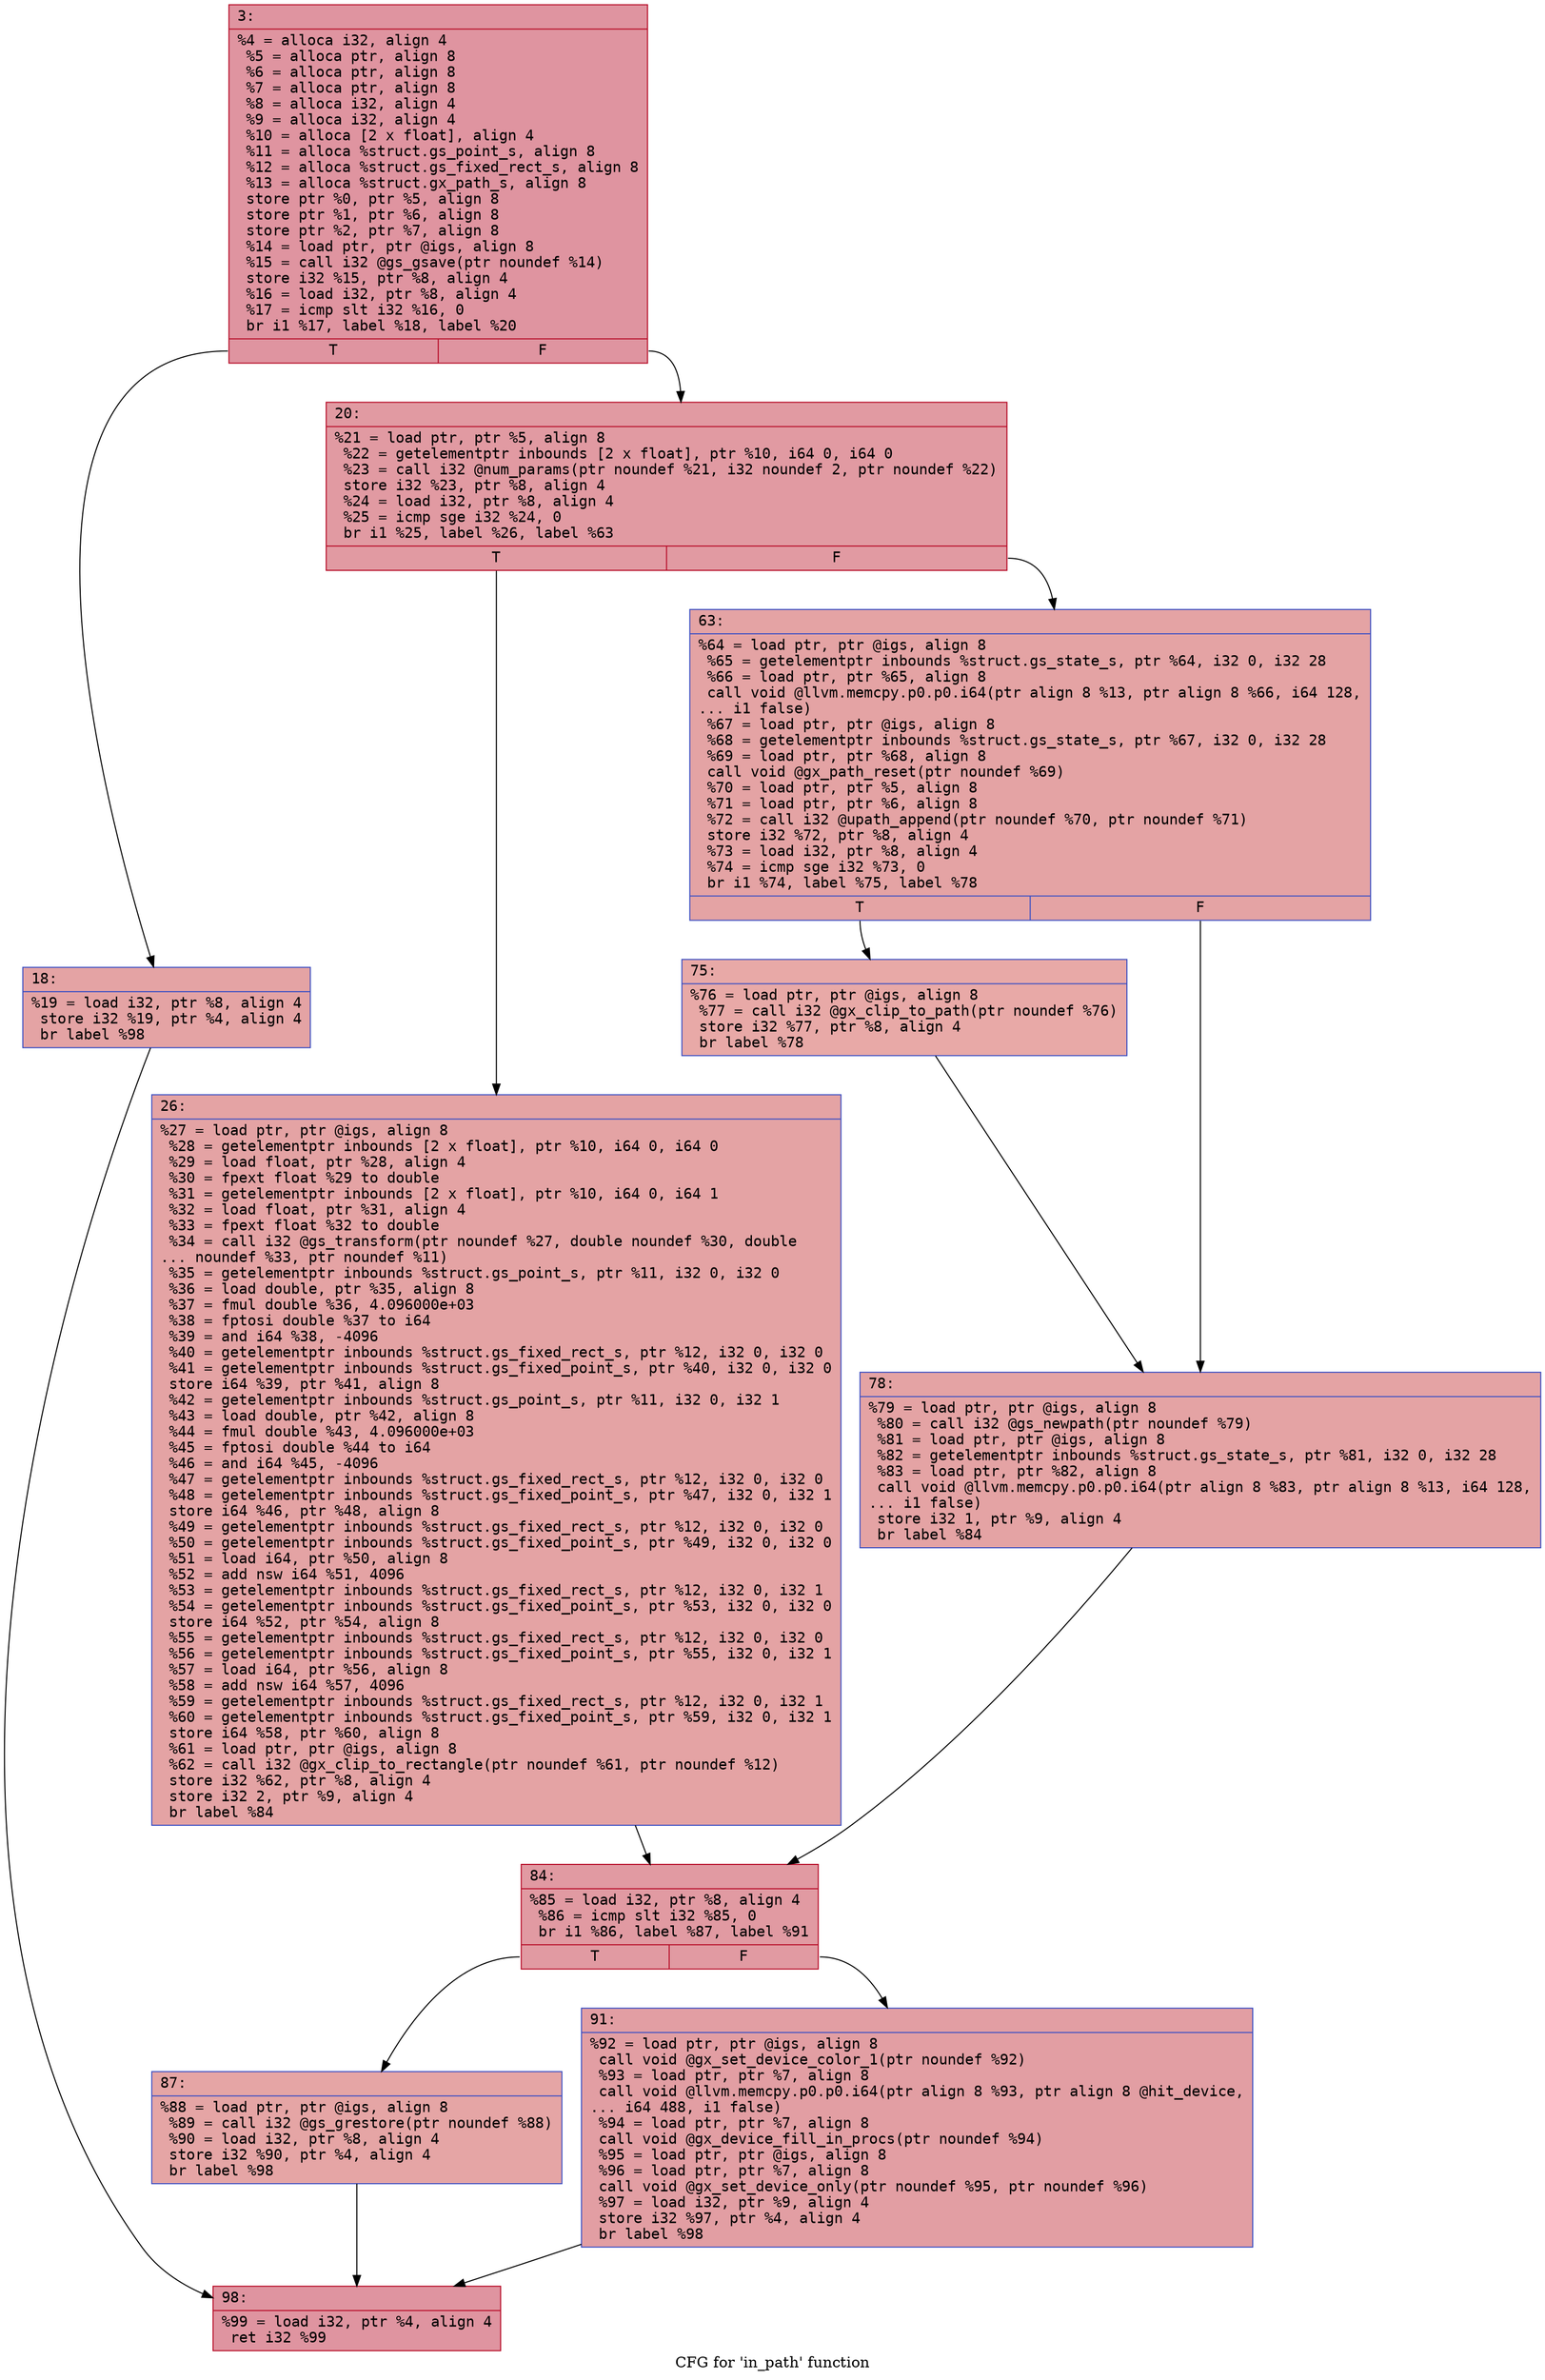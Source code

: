 digraph "CFG for 'in_path' function" {
	label="CFG for 'in_path' function";

	Node0x600003a87660 [shape=record,color="#b70d28ff", style=filled, fillcolor="#b70d2870" fontname="Courier",label="{3:\l|  %4 = alloca i32, align 4\l  %5 = alloca ptr, align 8\l  %6 = alloca ptr, align 8\l  %7 = alloca ptr, align 8\l  %8 = alloca i32, align 4\l  %9 = alloca i32, align 4\l  %10 = alloca [2 x float], align 4\l  %11 = alloca %struct.gs_point_s, align 8\l  %12 = alloca %struct.gs_fixed_rect_s, align 8\l  %13 = alloca %struct.gx_path_s, align 8\l  store ptr %0, ptr %5, align 8\l  store ptr %1, ptr %6, align 8\l  store ptr %2, ptr %7, align 8\l  %14 = load ptr, ptr @igs, align 8\l  %15 = call i32 @gs_gsave(ptr noundef %14)\l  store i32 %15, ptr %8, align 4\l  %16 = load i32, ptr %8, align 4\l  %17 = icmp slt i32 %16, 0\l  br i1 %17, label %18, label %20\l|{<s0>T|<s1>F}}"];
	Node0x600003a87660:s0 -> Node0x600003a876b0[tooltip="3 -> 18\nProbability 37.50%" ];
	Node0x600003a87660:s1 -> Node0x600003a87700[tooltip="3 -> 20\nProbability 62.50%" ];
	Node0x600003a876b0 [shape=record,color="#3d50c3ff", style=filled, fillcolor="#c32e3170" fontname="Courier",label="{18:\l|  %19 = load i32, ptr %8, align 4\l  store i32 %19, ptr %4, align 4\l  br label %98\l}"];
	Node0x600003a876b0 -> Node0x600003a87980[tooltip="18 -> 98\nProbability 100.00%" ];
	Node0x600003a87700 [shape=record,color="#b70d28ff", style=filled, fillcolor="#bb1b2c70" fontname="Courier",label="{20:\l|  %21 = load ptr, ptr %5, align 8\l  %22 = getelementptr inbounds [2 x float], ptr %10, i64 0, i64 0\l  %23 = call i32 @num_params(ptr noundef %21, i32 noundef 2, ptr noundef %22)\l  store i32 %23, ptr %8, align 4\l  %24 = load i32, ptr %8, align 4\l  %25 = icmp sge i32 %24, 0\l  br i1 %25, label %26, label %63\l|{<s0>T|<s1>F}}"];
	Node0x600003a87700:s0 -> Node0x600003a87750[tooltip="20 -> 26\nProbability 50.00%" ];
	Node0x600003a87700:s1 -> Node0x600003a877a0[tooltip="20 -> 63\nProbability 50.00%" ];
	Node0x600003a87750 [shape=record,color="#3d50c3ff", style=filled, fillcolor="#c32e3170" fontname="Courier",label="{26:\l|  %27 = load ptr, ptr @igs, align 8\l  %28 = getelementptr inbounds [2 x float], ptr %10, i64 0, i64 0\l  %29 = load float, ptr %28, align 4\l  %30 = fpext float %29 to double\l  %31 = getelementptr inbounds [2 x float], ptr %10, i64 0, i64 1\l  %32 = load float, ptr %31, align 4\l  %33 = fpext float %32 to double\l  %34 = call i32 @gs_transform(ptr noundef %27, double noundef %30, double\l... noundef %33, ptr noundef %11)\l  %35 = getelementptr inbounds %struct.gs_point_s, ptr %11, i32 0, i32 0\l  %36 = load double, ptr %35, align 8\l  %37 = fmul double %36, 4.096000e+03\l  %38 = fptosi double %37 to i64\l  %39 = and i64 %38, -4096\l  %40 = getelementptr inbounds %struct.gs_fixed_rect_s, ptr %12, i32 0, i32 0\l  %41 = getelementptr inbounds %struct.gs_fixed_point_s, ptr %40, i32 0, i32 0\l  store i64 %39, ptr %41, align 8\l  %42 = getelementptr inbounds %struct.gs_point_s, ptr %11, i32 0, i32 1\l  %43 = load double, ptr %42, align 8\l  %44 = fmul double %43, 4.096000e+03\l  %45 = fptosi double %44 to i64\l  %46 = and i64 %45, -4096\l  %47 = getelementptr inbounds %struct.gs_fixed_rect_s, ptr %12, i32 0, i32 0\l  %48 = getelementptr inbounds %struct.gs_fixed_point_s, ptr %47, i32 0, i32 1\l  store i64 %46, ptr %48, align 8\l  %49 = getelementptr inbounds %struct.gs_fixed_rect_s, ptr %12, i32 0, i32 0\l  %50 = getelementptr inbounds %struct.gs_fixed_point_s, ptr %49, i32 0, i32 0\l  %51 = load i64, ptr %50, align 8\l  %52 = add nsw i64 %51, 4096\l  %53 = getelementptr inbounds %struct.gs_fixed_rect_s, ptr %12, i32 0, i32 1\l  %54 = getelementptr inbounds %struct.gs_fixed_point_s, ptr %53, i32 0, i32 0\l  store i64 %52, ptr %54, align 8\l  %55 = getelementptr inbounds %struct.gs_fixed_rect_s, ptr %12, i32 0, i32 0\l  %56 = getelementptr inbounds %struct.gs_fixed_point_s, ptr %55, i32 0, i32 1\l  %57 = load i64, ptr %56, align 8\l  %58 = add nsw i64 %57, 4096\l  %59 = getelementptr inbounds %struct.gs_fixed_rect_s, ptr %12, i32 0, i32 1\l  %60 = getelementptr inbounds %struct.gs_fixed_point_s, ptr %59, i32 0, i32 1\l  store i64 %58, ptr %60, align 8\l  %61 = load ptr, ptr @igs, align 8\l  %62 = call i32 @gx_clip_to_rectangle(ptr noundef %61, ptr noundef %12)\l  store i32 %62, ptr %8, align 4\l  store i32 2, ptr %9, align 4\l  br label %84\l}"];
	Node0x600003a87750 -> Node0x600003a87890[tooltip="26 -> 84\nProbability 100.00%" ];
	Node0x600003a877a0 [shape=record,color="#3d50c3ff", style=filled, fillcolor="#c32e3170" fontname="Courier",label="{63:\l|  %64 = load ptr, ptr @igs, align 8\l  %65 = getelementptr inbounds %struct.gs_state_s, ptr %64, i32 0, i32 28\l  %66 = load ptr, ptr %65, align 8\l  call void @llvm.memcpy.p0.p0.i64(ptr align 8 %13, ptr align 8 %66, i64 128,\l... i1 false)\l  %67 = load ptr, ptr @igs, align 8\l  %68 = getelementptr inbounds %struct.gs_state_s, ptr %67, i32 0, i32 28\l  %69 = load ptr, ptr %68, align 8\l  call void @gx_path_reset(ptr noundef %69)\l  %70 = load ptr, ptr %5, align 8\l  %71 = load ptr, ptr %6, align 8\l  %72 = call i32 @upath_append(ptr noundef %70, ptr noundef %71)\l  store i32 %72, ptr %8, align 4\l  %73 = load i32, ptr %8, align 4\l  %74 = icmp sge i32 %73, 0\l  br i1 %74, label %75, label %78\l|{<s0>T|<s1>F}}"];
	Node0x600003a877a0:s0 -> Node0x600003a877f0[tooltip="63 -> 75\nProbability 50.00%" ];
	Node0x600003a877a0:s1 -> Node0x600003a87840[tooltip="63 -> 78\nProbability 50.00%" ];
	Node0x600003a877f0 [shape=record,color="#3d50c3ff", style=filled, fillcolor="#ca3b3770" fontname="Courier",label="{75:\l|  %76 = load ptr, ptr @igs, align 8\l  %77 = call i32 @gx_clip_to_path(ptr noundef %76)\l  store i32 %77, ptr %8, align 4\l  br label %78\l}"];
	Node0x600003a877f0 -> Node0x600003a87840[tooltip="75 -> 78\nProbability 100.00%" ];
	Node0x600003a87840 [shape=record,color="#3d50c3ff", style=filled, fillcolor="#c32e3170" fontname="Courier",label="{78:\l|  %79 = load ptr, ptr @igs, align 8\l  %80 = call i32 @gs_newpath(ptr noundef %79)\l  %81 = load ptr, ptr @igs, align 8\l  %82 = getelementptr inbounds %struct.gs_state_s, ptr %81, i32 0, i32 28\l  %83 = load ptr, ptr %82, align 8\l  call void @llvm.memcpy.p0.p0.i64(ptr align 8 %83, ptr align 8 %13, i64 128,\l... i1 false)\l  store i32 1, ptr %9, align 4\l  br label %84\l}"];
	Node0x600003a87840 -> Node0x600003a87890[tooltip="78 -> 84\nProbability 100.00%" ];
	Node0x600003a87890 [shape=record,color="#b70d28ff", style=filled, fillcolor="#bb1b2c70" fontname="Courier",label="{84:\l|  %85 = load i32, ptr %8, align 4\l  %86 = icmp slt i32 %85, 0\l  br i1 %86, label %87, label %91\l|{<s0>T|<s1>F}}"];
	Node0x600003a87890:s0 -> Node0x600003a878e0[tooltip="84 -> 87\nProbability 37.50%" ];
	Node0x600003a87890:s1 -> Node0x600003a87930[tooltip="84 -> 91\nProbability 62.50%" ];
	Node0x600003a878e0 [shape=record,color="#3d50c3ff", style=filled, fillcolor="#c5333470" fontname="Courier",label="{87:\l|  %88 = load ptr, ptr @igs, align 8\l  %89 = call i32 @gs_grestore(ptr noundef %88)\l  %90 = load i32, ptr %8, align 4\l  store i32 %90, ptr %4, align 4\l  br label %98\l}"];
	Node0x600003a878e0 -> Node0x600003a87980[tooltip="87 -> 98\nProbability 100.00%" ];
	Node0x600003a87930 [shape=record,color="#3d50c3ff", style=filled, fillcolor="#be242e70" fontname="Courier",label="{91:\l|  %92 = load ptr, ptr @igs, align 8\l  call void @gx_set_device_color_1(ptr noundef %92)\l  %93 = load ptr, ptr %7, align 8\l  call void @llvm.memcpy.p0.p0.i64(ptr align 8 %93, ptr align 8 @hit_device,\l... i64 488, i1 false)\l  %94 = load ptr, ptr %7, align 8\l  call void @gx_device_fill_in_procs(ptr noundef %94)\l  %95 = load ptr, ptr @igs, align 8\l  %96 = load ptr, ptr %7, align 8\l  call void @gx_set_device_only(ptr noundef %95, ptr noundef %96)\l  %97 = load i32, ptr %9, align 4\l  store i32 %97, ptr %4, align 4\l  br label %98\l}"];
	Node0x600003a87930 -> Node0x600003a87980[tooltip="91 -> 98\nProbability 100.00%" ];
	Node0x600003a87980 [shape=record,color="#b70d28ff", style=filled, fillcolor="#b70d2870" fontname="Courier",label="{98:\l|  %99 = load i32, ptr %4, align 4\l  ret i32 %99\l}"];
}
